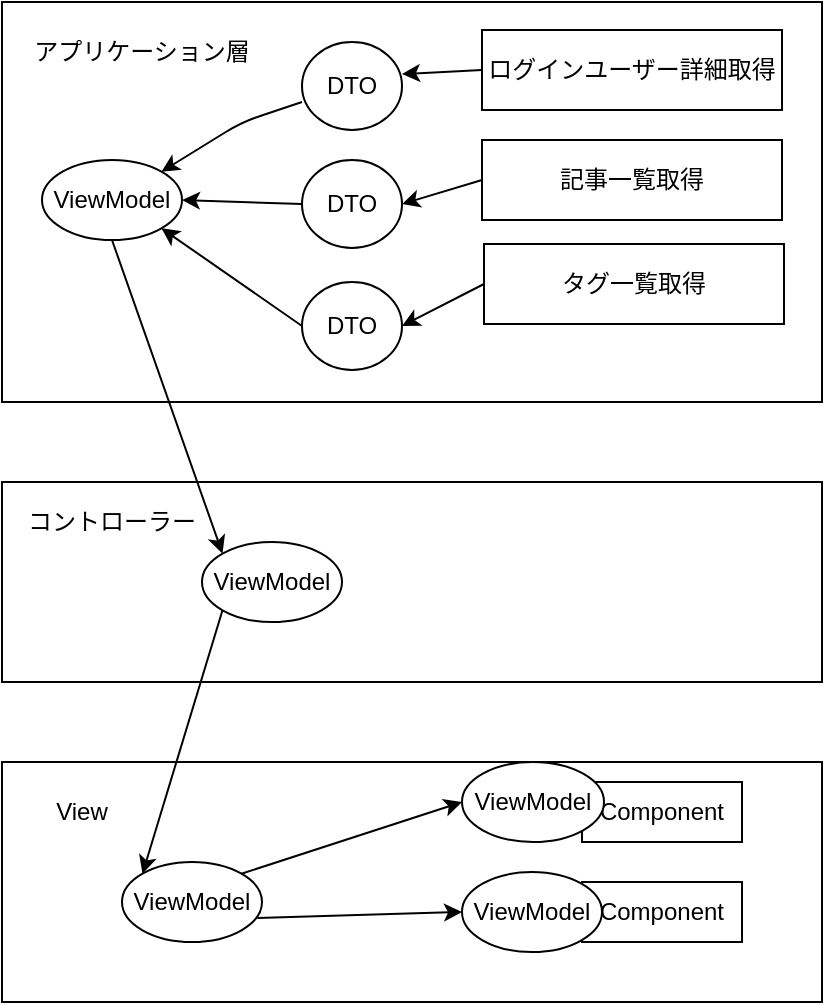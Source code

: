 <mxfile>
    <diagram id="UFuwU237gKbWpLH0eGvX" name="ページ1">
        <mxGraphModel dx="832" dy="472" grid="1" gridSize="10" guides="1" tooltips="1" connect="1" arrows="1" fold="1" page="1" pageScale="1" pageWidth="827" pageHeight="1169" math="0" shadow="0">
            <root>
                <mxCell id="0"/>
                <mxCell id="1" parent="0"/>
                <mxCell id="2" value="" style="rounded=0;whiteSpace=wrap;html=1;" vertex="1" parent="1">
                    <mxGeometry x="150" y="30" width="410" height="200" as="geometry"/>
                </mxCell>
                <mxCell id="3" value="アプリケーション層" style="text;html=1;strokeColor=none;fillColor=none;align=center;verticalAlign=middle;whiteSpace=wrap;rounded=0;" vertex="1" parent="1">
                    <mxGeometry x="160" y="40" width="120" height="30" as="geometry"/>
                </mxCell>
                <mxCell id="4" value="" style="rounded=0;whiteSpace=wrap;html=1;" vertex="1" parent="1">
                    <mxGeometry x="150" y="270" width="410" height="100" as="geometry"/>
                </mxCell>
                <mxCell id="5" value="コントローラー" style="text;html=1;strokeColor=none;fillColor=none;align=center;verticalAlign=middle;whiteSpace=wrap;rounded=0;" vertex="1" parent="1">
                    <mxGeometry x="160" y="280" width="90" height="20" as="geometry"/>
                </mxCell>
                <mxCell id="6" value="ログインユーザー詳細取得" style="rounded=0;whiteSpace=wrap;html=1;" vertex="1" parent="1">
                    <mxGeometry x="390" y="44" width="150" height="40" as="geometry"/>
                </mxCell>
                <mxCell id="7" value="記事一覧取得" style="rounded=0;whiteSpace=wrap;html=1;" vertex="1" parent="1">
                    <mxGeometry x="390" y="99" width="150" height="40" as="geometry"/>
                </mxCell>
                <mxCell id="8" value="タグ一覧取得" style="rounded=0;whiteSpace=wrap;html=1;" vertex="1" parent="1">
                    <mxGeometry x="391" y="151" width="150" height="40" as="geometry"/>
                </mxCell>
                <mxCell id="11" value="DTO" style="ellipse;whiteSpace=wrap;html=1;" vertex="1" parent="1">
                    <mxGeometry x="300" y="50" width="50" height="44" as="geometry"/>
                </mxCell>
                <mxCell id="12" value="DTO" style="ellipse;whiteSpace=wrap;html=1;" vertex="1" parent="1">
                    <mxGeometry x="300" y="109" width="50" height="44" as="geometry"/>
                </mxCell>
                <mxCell id="13" value="DTO" style="ellipse;whiteSpace=wrap;html=1;" vertex="1" parent="1">
                    <mxGeometry x="300" y="170" width="50" height="44" as="geometry"/>
                </mxCell>
                <mxCell id="14" value="" style="endArrow=classic;html=1;entryX=1;entryY=0.364;entryDx=0;entryDy=0;entryPerimeter=0;exitX=0;exitY=0.5;exitDx=0;exitDy=0;" edge="1" parent="1" source="6" target="11">
                    <mxGeometry width="50" height="50" relative="1" as="geometry">
                        <mxPoint x="390" y="250" as="sourcePoint"/>
                        <mxPoint x="440" y="200" as="targetPoint"/>
                    </mxGeometry>
                </mxCell>
                <mxCell id="15" value="" style="endArrow=classic;html=1;entryX=1;entryY=0.5;entryDx=0;entryDy=0;exitX=0;exitY=0.5;exitDx=0;exitDy=0;" edge="1" parent="1" source="7" target="12">
                    <mxGeometry width="50" height="50" relative="1" as="geometry">
                        <mxPoint x="400" y="74" as="sourcePoint"/>
                        <mxPoint x="360" y="76.016" as="targetPoint"/>
                    </mxGeometry>
                </mxCell>
                <mxCell id="16" value="" style="endArrow=classic;html=1;entryX=1;entryY=0.5;entryDx=0;entryDy=0;exitX=0;exitY=0.5;exitDx=0;exitDy=0;" edge="1" parent="1" source="8" target="13">
                    <mxGeometry width="50" height="50" relative="1" as="geometry">
                        <mxPoint x="400" y="129" as="sourcePoint"/>
                        <mxPoint x="360" y="141" as="targetPoint"/>
                    </mxGeometry>
                </mxCell>
                <mxCell id="17" value="ViewModel" style="ellipse;whiteSpace=wrap;html=1;" vertex="1" parent="1">
                    <mxGeometry x="170" y="109" width="70" height="40" as="geometry"/>
                </mxCell>
                <mxCell id="18" value="" style="endArrow=classic;html=1;entryX=1;entryY=0;entryDx=0;entryDy=0;exitX=0;exitY=0.682;exitDx=0;exitDy=0;exitPerimeter=0;" edge="1" parent="1" source="11" target="17">
                    <mxGeometry width="50" height="50" relative="1" as="geometry">
                        <mxPoint x="390" y="250" as="sourcePoint"/>
                        <mxPoint x="440" y="200" as="targetPoint"/>
                        <Array as="points">
                            <mxPoint x="270" y="90"/>
                        </Array>
                    </mxGeometry>
                </mxCell>
                <mxCell id="19" value="" style="endArrow=classic;html=1;entryX=1;entryY=0.5;entryDx=0;entryDy=0;exitX=0;exitY=0.5;exitDx=0;exitDy=0;" edge="1" parent="1" source="12" target="17">
                    <mxGeometry width="50" height="50" relative="1" as="geometry">
                        <mxPoint x="310" y="90.008" as="sourcePoint"/>
                        <mxPoint x="208.787" y="255.858" as="targetPoint"/>
                        <Array as="points"/>
                    </mxGeometry>
                </mxCell>
                <mxCell id="20" value="" style="endArrow=classic;html=1;entryX=1;entryY=1;entryDx=0;entryDy=0;exitX=0;exitY=0.5;exitDx=0;exitDy=0;" edge="1" parent="1" source="13" target="17">
                    <mxGeometry width="50" height="50" relative="1" as="geometry">
                        <mxPoint x="320" y="100.008" as="sourcePoint"/>
                        <mxPoint x="218.787" y="265.858" as="targetPoint"/>
                    </mxGeometry>
                </mxCell>
                <mxCell id="21" value="" style="rounded=0;whiteSpace=wrap;html=1;" vertex="1" parent="1">
                    <mxGeometry x="150" y="410" width="410" height="120" as="geometry"/>
                </mxCell>
                <mxCell id="24" value="View" style="text;html=1;strokeColor=none;fillColor=none;align=center;verticalAlign=middle;whiteSpace=wrap;rounded=0;" vertex="1" parent="1">
                    <mxGeometry x="160" y="420" width="60" height="30" as="geometry"/>
                </mxCell>
                <mxCell id="25" value="Component" style="rounded=0;whiteSpace=wrap;html=1;" vertex="1" parent="1">
                    <mxGeometry x="440" y="420" width="80" height="30" as="geometry"/>
                </mxCell>
                <mxCell id="26" value="Component" style="rounded=0;whiteSpace=wrap;html=1;" vertex="1" parent="1">
                    <mxGeometry x="440" y="470" width="80" height="30" as="geometry"/>
                </mxCell>
                <mxCell id="30" value="ViewModel" style="ellipse;whiteSpace=wrap;html=1;" vertex="1" parent="1">
                    <mxGeometry x="250" y="300" width="70" height="40" as="geometry"/>
                </mxCell>
                <mxCell id="31" value="" style="endArrow=classic;html=1;entryX=0;entryY=0;entryDx=0;entryDy=0;exitX=0.5;exitY=1;exitDx=0;exitDy=0;" edge="1" parent="1" source="17" target="30">
                    <mxGeometry width="50" height="50" relative="1" as="geometry">
                        <mxPoint x="330" y="270" as="sourcePoint"/>
                        <mxPoint x="380" y="220" as="targetPoint"/>
                    </mxGeometry>
                </mxCell>
                <mxCell id="32" value="ViewModel" style="ellipse;whiteSpace=wrap;html=1;" vertex="1" parent="1">
                    <mxGeometry x="210" y="460" width="70" height="40" as="geometry"/>
                </mxCell>
                <mxCell id="33" value="" style="endArrow=classic;html=1;entryX=0;entryY=0;entryDx=0;entryDy=0;exitX=0;exitY=1;exitDx=0;exitDy=0;" edge="1" parent="1" source="30" target="32">
                    <mxGeometry width="50" height="50" relative="1" as="geometry">
                        <mxPoint x="280" y="440" as="sourcePoint"/>
                        <mxPoint x="330" y="390" as="targetPoint"/>
                    </mxGeometry>
                </mxCell>
                <mxCell id="34" value="ViewModel" style="ellipse;whiteSpace=wrap;html=1;" vertex="1" parent="1">
                    <mxGeometry x="380" y="465" width="70" height="40" as="geometry"/>
                </mxCell>
                <mxCell id="35" value="ViewModel" style="ellipse;whiteSpace=wrap;html=1;" vertex="1" parent="1">
                    <mxGeometry x="380" y="410" width="71" height="40" as="geometry"/>
                </mxCell>
                <mxCell id="37" value="" style="endArrow=classic;html=1;entryX=0;entryY=0.5;entryDx=0;entryDy=0;exitX=1;exitY=0;exitDx=0;exitDy=0;" edge="1" parent="1" source="32" target="35">
                    <mxGeometry width="50" height="50" relative="1" as="geometry">
                        <mxPoint x="278.787" y="334.142" as="sourcePoint"/>
                        <mxPoint x="238.787" y="475.858" as="targetPoint"/>
                    </mxGeometry>
                </mxCell>
                <mxCell id="39" value="" style="endArrow=classic;html=1;entryX=0;entryY=0.5;entryDx=0;entryDy=0;exitX=0.967;exitY=0.7;exitDx=0;exitDy=0;exitPerimeter=0;" edge="1" parent="1" source="32" target="34">
                    <mxGeometry width="50" height="50" relative="1" as="geometry">
                        <mxPoint x="281.213" y="475.858" as="sourcePoint"/>
                        <mxPoint x="401" y="440" as="targetPoint"/>
                    </mxGeometry>
                </mxCell>
            </root>
        </mxGraphModel>
    </diagram>
</mxfile>
